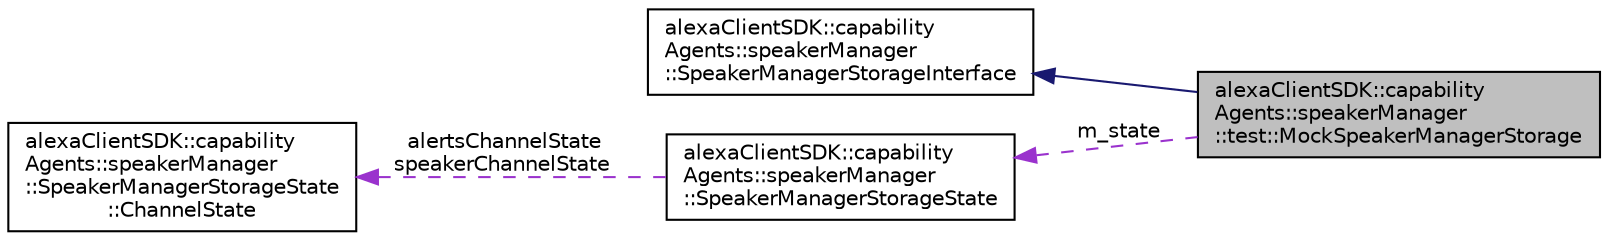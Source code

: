 digraph "alexaClientSDK::capabilityAgents::speakerManager::test::MockSpeakerManagerStorage"
{
 // LATEX_PDF_SIZE
  edge [fontname="Helvetica",fontsize="10",labelfontname="Helvetica",labelfontsize="10"];
  node [fontname="Helvetica",fontsize="10",shape=record];
  rankdir="LR";
  Node1 [label="alexaClientSDK::capability\lAgents::speakerManager\l::test::MockSpeakerManagerStorage",height=0.2,width=0.4,color="black", fillcolor="grey75", style="filled", fontcolor="black",tooltip=" "];
  Node2 -> Node1 [dir="back",color="midnightblue",fontsize="10",style="solid",fontname="Helvetica"];
  Node2 [label="alexaClientSDK::capability\lAgents::speakerManager\l::SpeakerManagerStorageInterface",height=0.2,width=0.4,color="black", fillcolor="white", style="filled",URL="$structalexa_client_s_d_k_1_1capability_agents_1_1speaker_manager_1_1_speaker_manager_storage_interface.html",tooltip=" "];
  Node3 -> Node1 [dir="back",color="darkorchid3",fontsize="10",style="dashed",label=" m_state" ,fontname="Helvetica"];
  Node3 [label="alexaClientSDK::capability\lAgents::speakerManager\l::SpeakerManagerStorageState",height=0.2,width=0.4,color="black", fillcolor="white", style="filled",URL="$structalexa_client_s_d_k_1_1capability_agents_1_1speaker_manager_1_1_speaker_manager_storage_state.html",tooltip=" "];
  Node4 -> Node3 [dir="back",color="darkorchid3",fontsize="10",style="dashed",label=" alertsChannelState\nspeakerChannelState" ,fontname="Helvetica"];
  Node4 [label="alexaClientSDK::capability\lAgents::speakerManager\l::SpeakerManagerStorageState\l::ChannelState",height=0.2,width=0.4,color="black", fillcolor="white", style="filled",URL="$structalexa_client_s_d_k_1_1capability_agents_1_1speaker_manager_1_1_speaker_manager_storage_state_1_1_channel_state.html",tooltip=" "];
}
